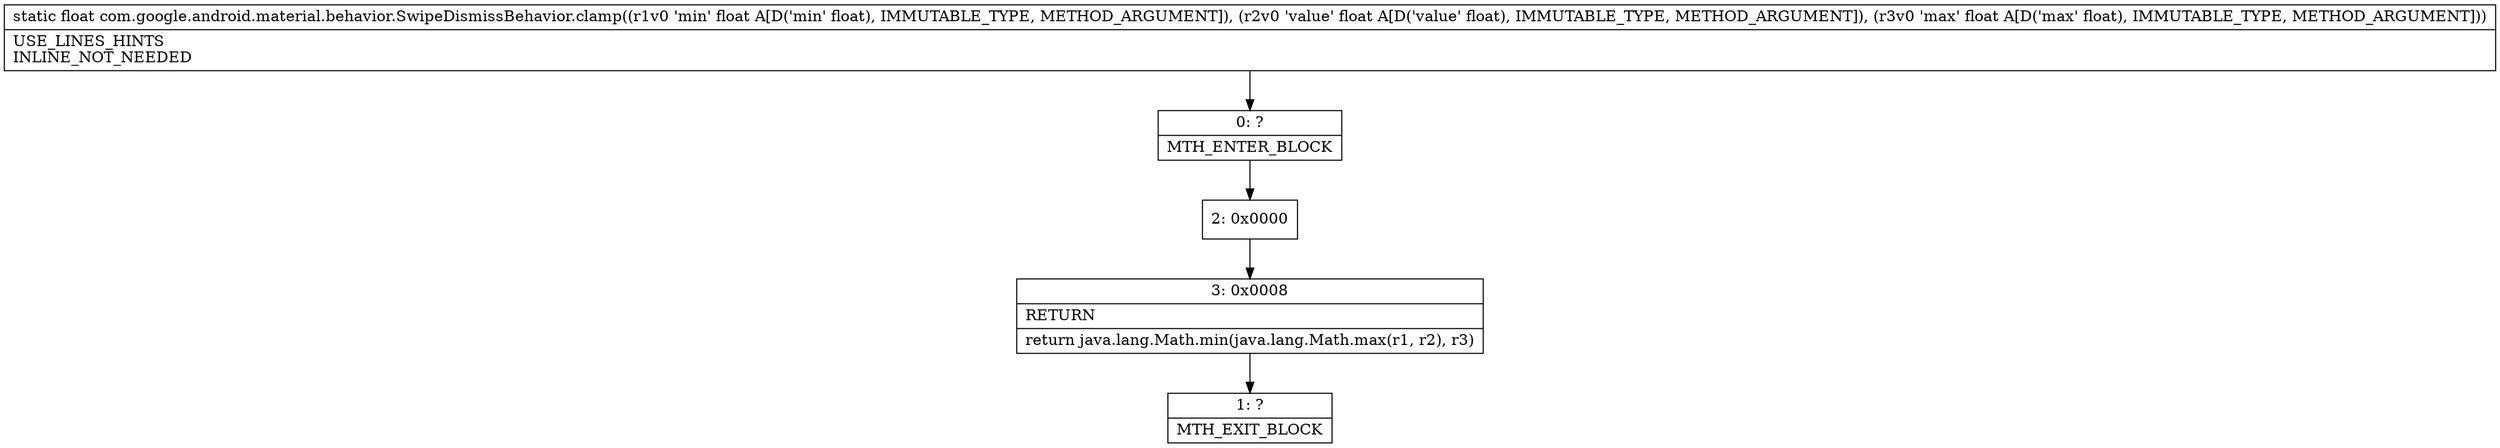 digraph "CFG forcom.google.android.material.behavior.SwipeDismissBehavior.clamp(FFF)F" {
Node_0 [shape=record,label="{0\:\ ?|MTH_ENTER_BLOCK\l}"];
Node_2 [shape=record,label="{2\:\ 0x0000}"];
Node_3 [shape=record,label="{3\:\ 0x0008|RETURN\l|return java.lang.Math.min(java.lang.Math.max(r1, r2), r3)\l}"];
Node_1 [shape=record,label="{1\:\ ?|MTH_EXIT_BLOCK\l}"];
MethodNode[shape=record,label="{static float com.google.android.material.behavior.SwipeDismissBehavior.clamp((r1v0 'min' float A[D('min' float), IMMUTABLE_TYPE, METHOD_ARGUMENT]), (r2v0 'value' float A[D('value' float), IMMUTABLE_TYPE, METHOD_ARGUMENT]), (r3v0 'max' float A[D('max' float), IMMUTABLE_TYPE, METHOD_ARGUMENT]))  | USE_LINES_HINTS\lINLINE_NOT_NEEDED\l}"];
MethodNode -> Node_0;Node_0 -> Node_2;
Node_2 -> Node_3;
Node_3 -> Node_1;
}

